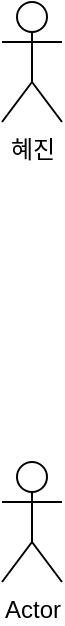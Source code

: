 <mxfile version="21.7.2" type="github">
  <diagram name="페이지-1" id="k2FcLoicwnxRyfrrzRYV">
    <mxGraphModel dx="1185" dy="634" grid="1" gridSize="10" guides="1" tooltips="1" connect="1" arrows="1" fold="1" page="1" pageScale="1" pageWidth="827" pageHeight="1169" math="0" shadow="0">
      <root>
        <mxCell id="0" />
        <mxCell id="1" parent="0" />
        <mxCell id="rPYXtISZH8Ec6PWSo8-g-1" value="혜진" style="shape=umlActor;verticalLabelPosition=bottom;verticalAlign=top;html=1;outlineConnect=0;" vertex="1" parent="1">
          <mxGeometry x="20" y="540" width="30" height="60" as="geometry" />
        </mxCell>
        <mxCell id="rPYXtISZH8Ec6PWSo8-g-2" value="Actor" style="shape=umlActor;verticalLabelPosition=bottom;verticalAlign=top;html=1;outlineConnect=0;" vertex="1" parent="1">
          <mxGeometry x="20" y="770" width="30" height="60" as="geometry" />
        </mxCell>
      </root>
    </mxGraphModel>
  </diagram>
</mxfile>
